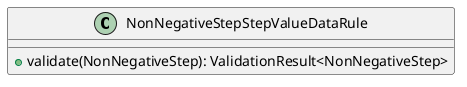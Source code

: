 @startuml

    class NonNegativeStepStepValueDataRule [[NonNegativeStepStepValueDataRule.html]] {
        +validate(NonNegativeStep): ValidationResult<NonNegativeStep>
    }

@enduml
